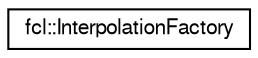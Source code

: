 digraph "Graphical Class Hierarchy"
{
  edge [fontname="FreeSans",fontsize="10",labelfontname="FreeSans",labelfontsize="10"];
  node [fontname="FreeSans",fontsize="10",shape=record];
  rankdir="LR";
  Node1 [label="fcl::InterpolationFactory",height=0.2,width=0.4,color="black", fillcolor="white", style="filled",URL="$a00071.html"];
}
